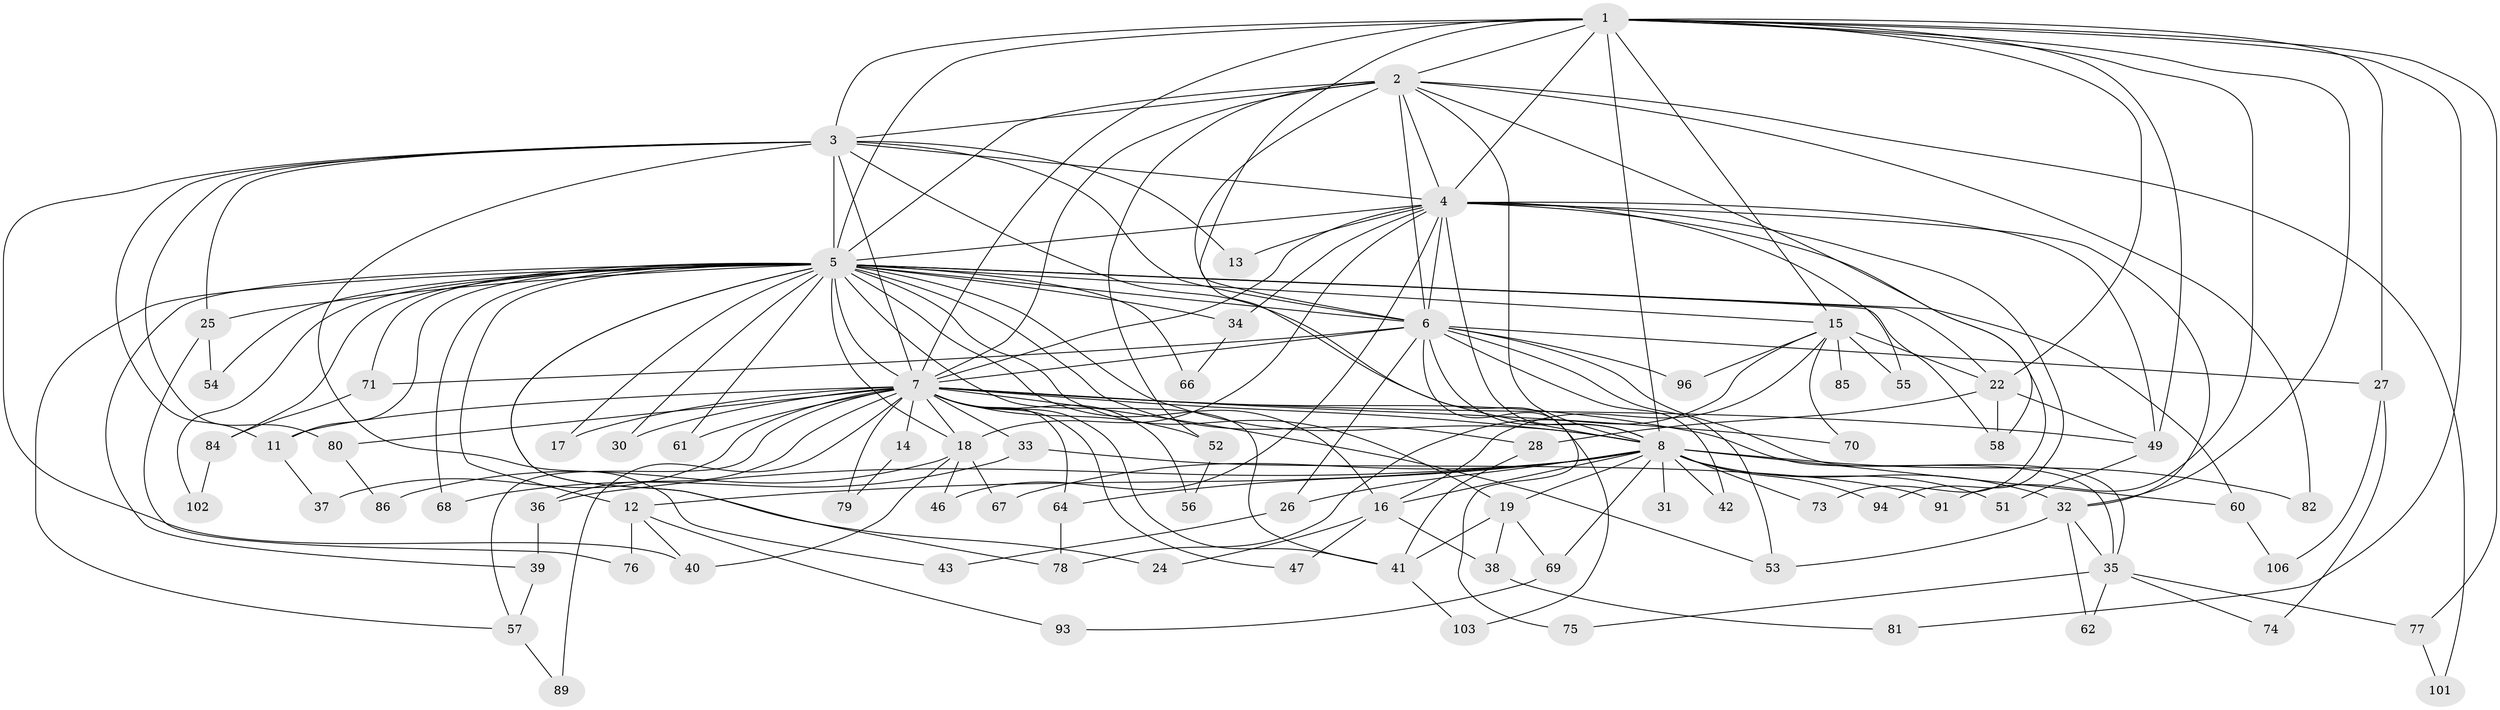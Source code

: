 // Generated by graph-tools (version 1.1) at 2025/51/02/27/25 19:51:51]
// undirected, 80 vertices, 183 edges
graph export_dot {
graph [start="1"]
  node [color=gray90,style=filled];
  1 [super="+88"];
  2 [super="+90"];
  3 [super="+65"];
  4 [super="+99"];
  5 [super="+10"];
  6 [super="+23"];
  7 [super="+9"];
  8 [super="+20"];
  11 [super="+29"];
  12;
  13;
  14 [super="+21"];
  15 [super="+83"];
  16 [super="+50"];
  17;
  18 [super="+45"];
  19 [super="+97"];
  22 [super="+44"];
  24;
  25;
  26;
  27;
  28;
  30;
  31;
  32 [super="+72"];
  33;
  34;
  35 [super="+59"];
  36;
  37 [super="+48"];
  38;
  39;
  40 [super="+100"];
  41 [super="+104"];
  42;
  43;
  46;
  47;
  49 [super="+95"];
  51;
  52;
  53 [super="+92"];
  54;
  55 [super="+63"];
  56;
  57 [super="+105"];
  58 [super="+98"];
  60;
  61;
  62;
  64;
  66;
  67;
  68;
  69;
  70;
  71;
  73;
  74;
  75;
  76;
  77;
  78;
  79;
  80;
  81;
  82;
  84 [super="+87"];
  85;
  86;
  89;
  91;
  93;
  94;
  96;
  101;
  102;
  103;
  106;
  1 -- 2;
  1 -- 3;
  1 -- 4;
  1 -- 5 [weight=2];
  1 -- 6;
  1 -- 7 [weight=2];
  1 -- 8;
  1 -- 15;
  1 -- 27;
  1 -- 77;
  1 -- 81;
  1 -- 91;
  1 -- 22;
  1 -- 32;
  1 -- 49;
  2 -- 3;
  2 -- 4 [weight=2];
  2 -- 5 [weight=2];
  2 -- 6;
  2 -- 7 [weight=2];
  2 -- 8;
  2 -- 52;
  2 -- 82;
  2 -- 101;
  2 -- 103;
  2 -- 58;
  3 -- 4;
  3 -- 5 [weight=3];
  3 -- 6;
  3 -- 7 [weight=2];
  3 -- 8;
  3 -- 11;
  3 -- 13;
  3 -- 25;
  3 -- 40;
  3 -- 43;
  3 -- 80;
  4 -- 5 [weight=2];
  4 -- 6 [weight=2];
  4 -- 7 [weight=2];
  4 -- 8 [weight=2];
  4 -- 13;
  4 -- 18;
  4 -- 32;
  4 -- 34;
  4 -- 46;
  4 -- 55;
  4 -- 73;
  4 -- 94;
  4 -- 49;
  5 -- 6 [weight=2];
  5 -- 7 [weight=4];
  5 -- 8 [weight=2];
  5 -- 12;
  5 -- 17;
  5 -- 19;
  5 -- 28;
  5 -- 34;
  5 -- 60;
  5 -- 66;
  5 -- 71;
  5 -- 78;
  5 -- 68;
  5 -- 11;
  5 -- 15;
  5 -- 84 [weight=2];
  5 -- 22;
  5 -- 24;
  5 -- 25;
  5 -- 30;
  5 -- 102;
  5 -- 39;
  5 -- 54;
  5 -- 58;
  5 -- 61;
  5 -- 57;
  5 -- 41;
  5 -- 16;
  5 -- 18;
  6 -- 7 [weight=2];
  6 -- 8;
  6 -- 26;
  6 -- 27;
  6 -- 35;
  6 -- 53;
  6 -- 71;
  6 -- 96;
  6 -- 42;
  6 -- 75;
  7 -- 8 [weight=2];
  7 -- 14 [weight=3];
  7 -- 30;
  7 -- 33 [weight=2];
  7 -- 37 [weight=2];
  7 -- 49;
  7 -- 52;
  7 -- 57;
  7 -- 61;
  7 -- 70;
  7 -- 79;
  7 -- 80;
  7 -- 89;
  7 -- 11;
  7 -- 64;
  7 -- 17;
  7 -- 18;
  7 -- 35;
  7 -- 36;
  7 -- 41;
  7 -- 47;
  7 -- 56;
  7 -- 53;
  8 -- 12;
  8 -- 16;
  8 -- 19;
  8 -- 26;
  8 -- 31 [weight=2];
  8 -- 32;
  8 -- 36;
  8 -- 42;
  8 -- 51;
  8 -- 60;
  8 -- 64;
  8 -- 67;
  8 -- 73;
  8 -- 82;
  8 -- 94;
  8 -- 69;
  11 -- 37;
  12 -- 40;
  12 -- 76;
  12 -- 93;
  14 -- 79;
  15 -- 16;
  15 -- 55 [weight=2];
  15 -- 70;
  15 -- 85 [weight=2];
  15 -- 96;
  15 -- 78;
  15 -- 22;
  16 -- 24;
  16 -- 38;
  16 -- 47;
  18 -- 67;
  18 -- 86;
  18 -- 46;
  18 -- 40;
  19 -- 38;
  19 -- 69;
  19 -- 41;
  22 -- 28;
  22 -- 49;
  22 -- 58;
  25 -- 54;
  25 -- 76;
  26 -- 43;
  27 -- 74;
  27 -- 106;
  28 -- 41;
  32 -- 53;
  32 -- 62;
  32 -- 35;
  33 -- 68;
  33 -- 91;
  34 -- 66;
  35 -- 74;
  35 -- 75;
  35 -- 77;
  35 -- 62;
  36 -- 39;
  38 -- 81;
  39 -- 57;
  41 -- 103;
  49 -- 51;
  52 -- 56;
  57 -- 89;
  60 -- 106;
  64 -- 78;
  69 -- 93;
  71 -- 84;
  77 -- 101;
  80 -- 86;
  84 -- 102;
}
